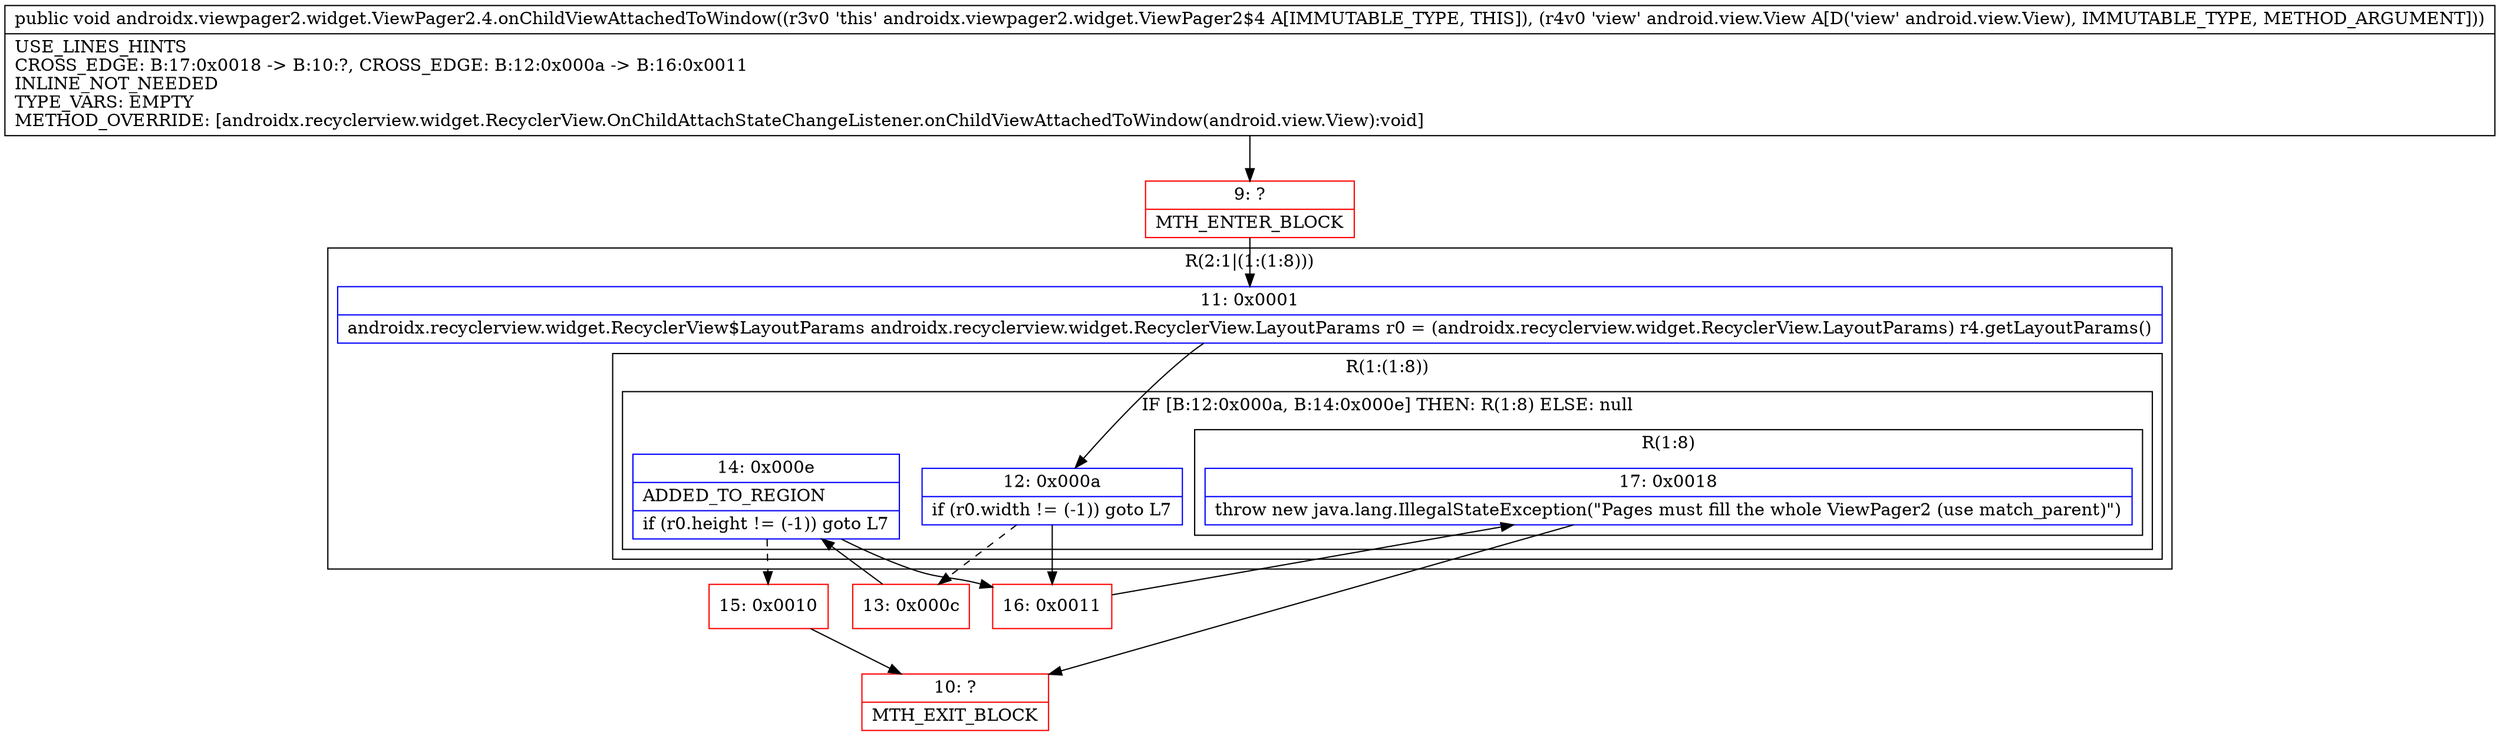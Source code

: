 digraph "CFG forandroidx.viewpager2.widget.ViewPager2.4.onChildViewAttachedToWindow(Landroid\/view\/View;)V" {
subgraph cluster_Region_2047538032 {
label = "R(2:1|(1:(1:8)))";
node [shape=record,color=blue];
Node_11 [shape=record,label="{11\:\ 0x0001|androidx.recyclerview.widget.RecyclerView$LayoutParams androidx.recyclerview.widget.RecyclerView.LayoutParams r0 = (androidx.recyclerview.widget.RecyclerView.LayoutParams) r4.getLayoutParams()\l}"];
subgraph cluster_Region_1269871545 {
label = "R(1:(1:8))";
node [shape=record,color=blue];
subgraph cluster_IfRegion_1823337417 {
label = "IF [B:12:0x000a, B:14:0x000e] THEN: R(1:8) ELSE: null";
node [shape=record,color=blue];
Node_12 [shape=record,label="{12\:\ 0x000a|if (r0.width != (\-1)) goto L7\l}"];
Node_14 [shape=record,label="{14\:\ 0x000e|ADDED_TO_REGION\l|if (r0.height != (\-1)) goto L7\l}"];
subgraph cluster_Region_65691107 {
label = "R(1:8)";
node [shape=record,color=blue];
Node_17 [shape=record,label="{17\:\ 0x0018|throw new java.lang.IllegalStateException(\"Pages must fill the whole ViewPager2 (use match_parent)\")\l}"];
}
}
}
}
Node_9 [shape=record,color=red,label="{9\:\ ?|MTH_ENTER_BLOCK\l}"];
Node_13 [shape=record,color=red,label="{13\:\ 0x000c}"];
Node_15 [shape=record,color=red,label="{15\:\ 0x0010}"];
Node_10 [shape=record,color=red,label="{10\:\ ?|MTH_EXIT_BLOCK\l}"];
Node_16 [shape=record,color=red,label="{16\:\ 0x0011}"];
MethodNode[shape=record,label="{public void androidx.viewpager2.widget.ViewPager2.4.onChildViewAttachedToWindow((r3v0 'this' androidx.viewpager2.widget.ViewPager2$4 A[IMMUTABLE_TYPE, THIS]), (r4v0 'view' android.view.View A[D('view' android.view.View), IMMUTABLE_TYPE, METHOD_ARGUMENT]))  | USE_LINES_HINTS\lCROSS_EDGE: B:17:0x0018 \-\> B:10:?, CROSS_EDGE: B:12:0x000a \-\> B:16:0x0011\lINLINE_NOT_NEEDED\lTYPE_VARS: EMPTY\lMETHOD_OVERRIDE: [androidx.recyclerview.widget.RecyclerView.OnChildAttachStateChangeListener.onChildViewAttachedToWindow(android.view.View):void]\l}"];
MethodNode -> Node_9;Node_11 -> Node_12;
Node_12 -> Node_13[style=dashed];
Node_12 -> Node_16;
Node_14 -> Node_15[style=dashed];
Node_14 -> Node_16;
Node_17 -> Node_10;
Node_9 -> Node_11;
Node_13 -> Node_14;
Node_15 -> Node_10;
Node_16 -> Node_17;
}

